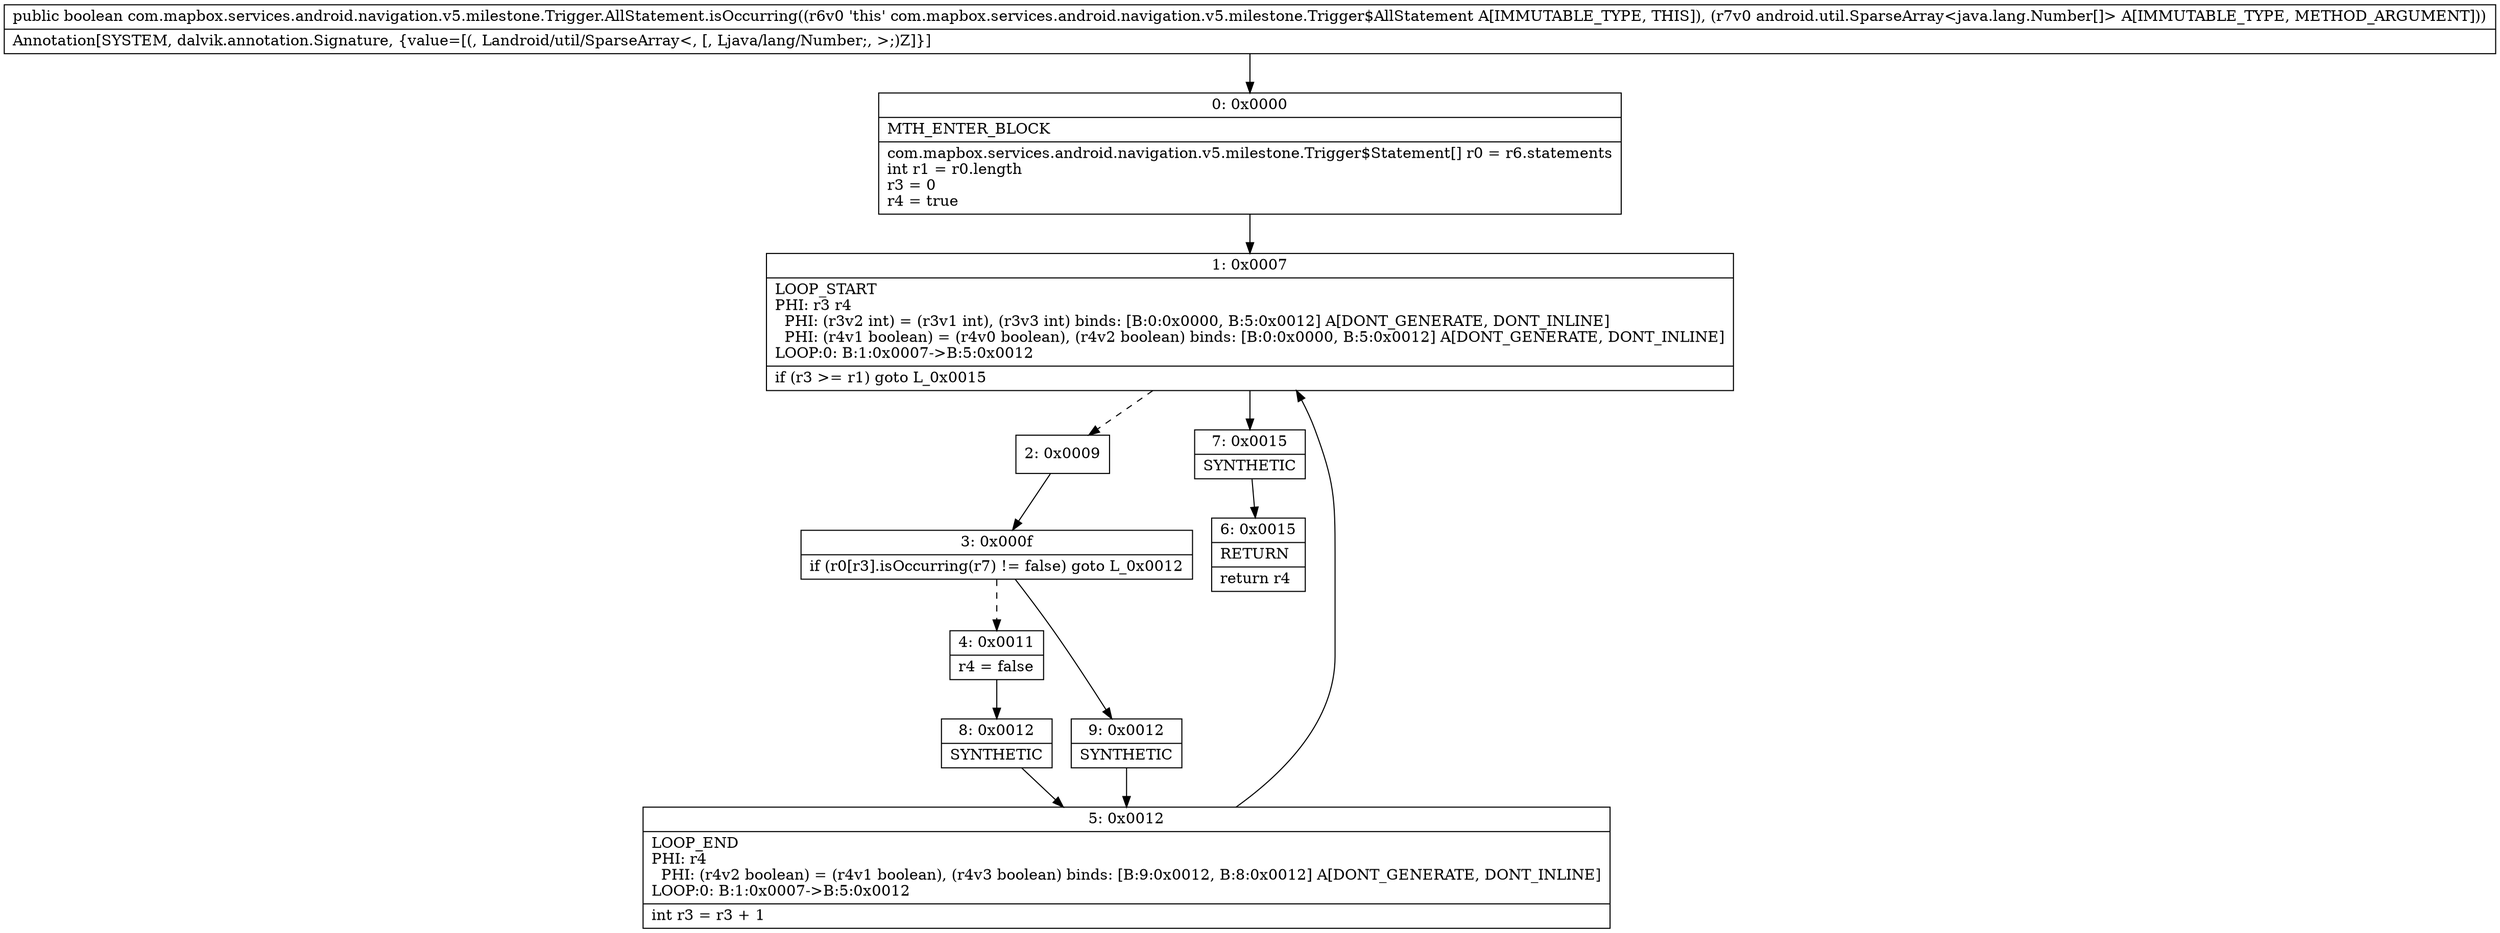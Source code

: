 digraph "CFG forcom.mapbox.services.android.navigation.v5.milestone.Trigger.AllStatement.isOccurring(Landroid\/util\/SparseArray;)Z" {
Node_0 [shape=record,label="{0\:\ 0x0000|MTH_ENTER_BLOCK\l|com.mapbox.services.android.navigation.v5.milestone.Trigger$Statement[] r0 = r6.statements\lint r1 = r0.length\lr3 = 0\lr4 = true\l}"];
Node_1 [shape=record,label="{1\:\ 0x0007|LOOP_START\lPHI: r3 r4 \l  PHI: (r3v2 int) = (r3v1 int), (r3v3 int) binds: [B:0:0x0000, B:5:0x0012] A[DONT_GENERATE, DONT_INLINE]\l  PHI: (r4v1 boolean) = (r4v0 boolean), (r4v2 boolean) binds: [B:0:0x0000, B:5:0x0012] A[DONT_GENERATE, DONT_INLINE]\lLOOP:0: B:1:0x0007\-\>B:5:0x0012\l|if (r3 \>= r1) goto L_0x0015\l}"];
Node_2 [shape=record,label="{2\:\ 0x0009}"];
Node_3 [shape=record,label="{3\:\ 0x000f|if (r0[r3].isOccurring(r7) != false) goto L_0x0012\l}"];
Node_4 [shape=record,label="{4\:\ 0x0011|r4 = false\l}"];
Node_5 [shape=record,label="{5\:\ 0x0012|LOOP_END\lPHI: r4 \l  PHI: (r4v2 boolean) = (r4v1 boolean), (r4v3 boolean) binds: [B:9:0x0012, B:8:0x0012] A[DONT_GENERATE, DONT_INLINE]\lLOOP:0: B:1:0x0007\-\>B:5:0x0012\l|int r3 = r3 + 1\l}"];
Node_6 [shape=record,label="{6\:\ 0x0015|RETURN\l|return r4\l}"];
Node_7 [shape=record,label="{7\:\ 0x0015|SYNTHETIC\l}"];
Node_8 [shape=record,label="{8\:\ 0x0012|SYNTHETIC\l}"];
Node_9 [shape=record,label="{9\:\ 0x0012|SYNTHETIC\l}"];
MethodNode[shape=record,label="{public boolean com.mapbox.services.android.navigation.v5.milestone.Trigger.AllStatement.isOccurring((r6v0 'this' com.mapbox.services.android.navigation.v5.milestone.Trigger$AllStatement A[IMMUTABLE_TYPE, THIS]), (r7v0 android.util.SparseArray\<java.lang.Number[]\> A[IMMUTABLE_TYPE, METHOD_ARGUMENT]))  | Annotation[SYSTEM, dalvik.annotation.Signature, \{value=[(, Landroid\/util\/SparseArray\<, [, Ljava\/lang\/Number;, \>;)Z]\}]\l}"];
MethodNode -> Node_0;
Node_0 -> Node_1;
Node_1 -> Node_2[style=dashed];
Node_1 -> Node_7;
Node_2 -> Node_3;
Node_3 -> Node_4[style=dashed];
Node_3 -> Node_9;
Node_4 -> Node_8;
Node_5 -> Node_1;
Node_7 -> Node_6;
Node_8 -> Node_5;
Node_9 -> Node_5;
}

